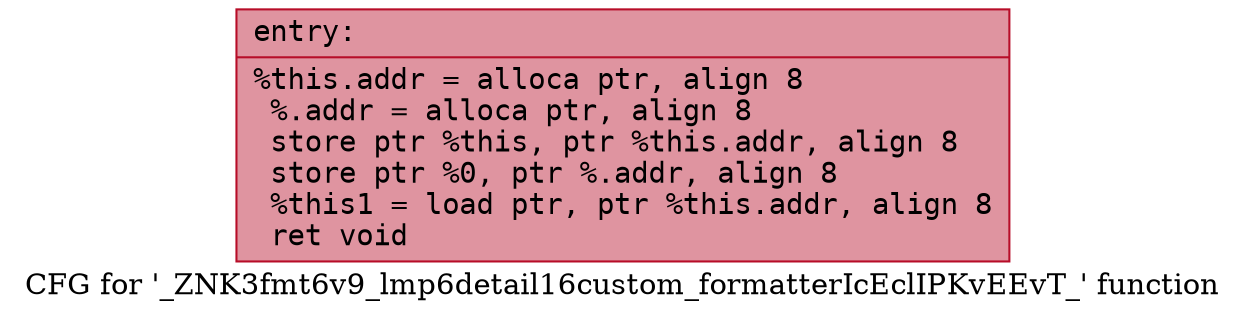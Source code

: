 digraph "CFG for '_ZNK3fmt6v9_lmp6detail16custom_formatterIcEclIPKvEEvT_' function" {
	label="CFG for '_ZNK3fmt6v9_lmp6detail16custom_formatterIcEclIPKvEEvT_' function";

	Node0x55fec34c7250 [shape=record,color="#b70d28ff", style=filled, fillcolor="#b70d2870" fontname="Courier",label="{entry:\l|  %this.addr = alloca ptr, align 8\l  %.addr = alloca ptr, align 8\l  store ptr %this, ptr %this.addr, align 8\l  store ptr %0, ptr %.addr, align 8\l  %this1 = load ptr, ptr %this.addr, align 8\l  ret void\l}"];
}
